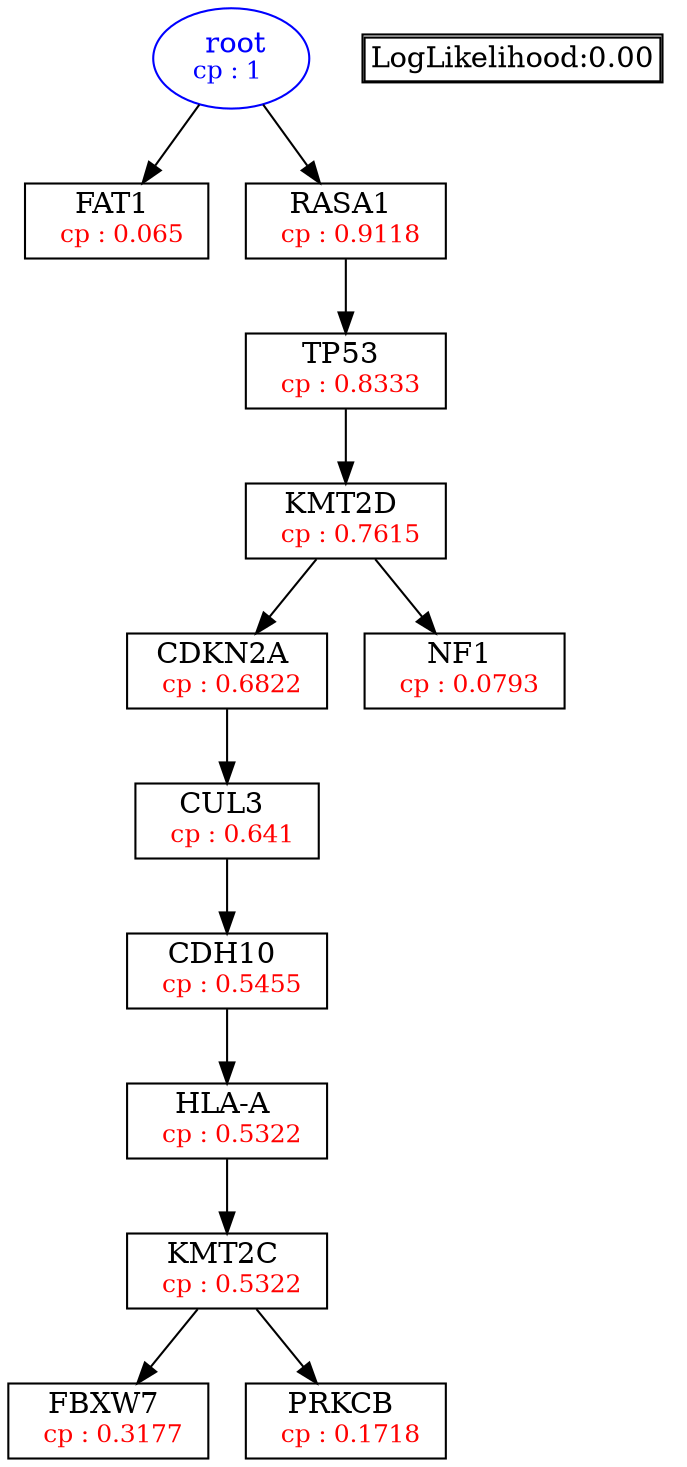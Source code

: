digraph tree {
    "root" [label=<<font color='Blue'> root</font><br/><font color='Blue' POINT-SIZE='12'>cp : 1 </font>>, shape=oval, color=Blue];
    "S3" [label =<FAT1 <br/> <font color='Red' POINT-SIZE='12'> cp : 0.065 </font>>, shape=box];
    "S5" [label =<RASA1 <br/> <font color='Red' POINT-SIZE='12'> cp : 0.9118 </font>>, shape=box];
    "S11" [label =<TP53 <br/> <font color='Red' POINT-SIZE='12'> cp : 0.8333 </font>>, shape=box];
    "S9" [label =<KMT2D <br/> <font color='Red' POINT-SIZE='12'> cp : 0.7615 </font>>, shape=box];
    "S8" [label =<CDKN2A <br/> <font color='Red' POINT-SIZE='12'> cp : 0.6822 </font>>, shape=box];
    "S1" [label =<CUL3 <br/> <font color='Red' POINT-SIZE='12'> cp : 0.641 </font>>, shape=box];
    "S4" [label =<CDH10 <br/> <font color='Red' POINT-SIZE='12'> cp : 0.5455 </font>>, shape=box];
    "S6" [label =<HLA-A <br/> <font color='Red' POINT-SIZE='12'> cp : 0.5322 </font>>, shape=box];
    "S7" [label =<KMT2C <br/> <font color='Red' POINT-SIZE='12'> cp : 0.5322 </font>>, shape=box];
    "S2" [label =<FBXW7 <br/> <font color='Red' POINT-SIZE='12'> cp : 0.3177 </font>>, shape=box];
    "S10" [label =<PRKCB <br/> <font color='Red' POINT-SIZE='12'> cp : 0.1718 </font>>, shape=box];
    "S12" [label =<NF1 <br/> <font color='Red' POINT-SIZE='12'> cp : 0.0793 </font>>, shape=box];
    "root" -> "S3";
    "root" -> "S5";
    "S5" -> "S11";
    "S11" -> "S9";
    "S9" -> "S8";
    "S9" -> "S12";
    "S8" -> "S1";
    "S1" -> "S4";
    "S4" -> "S6";
    "S6" -> "S7";
    "S7" -> "S2";
    "S7" -> "S10";

    node[shape=plaintext]
    fontsize="10"
    struct1 [label=
    <<TABLE BORDER="1" CELLBORDER="1" CELLSPACING="0" >
    <TR><TD ALIGN="LEFT">LogLikelihood:0.00</TD></TR>
    </TABLE>>];

}
